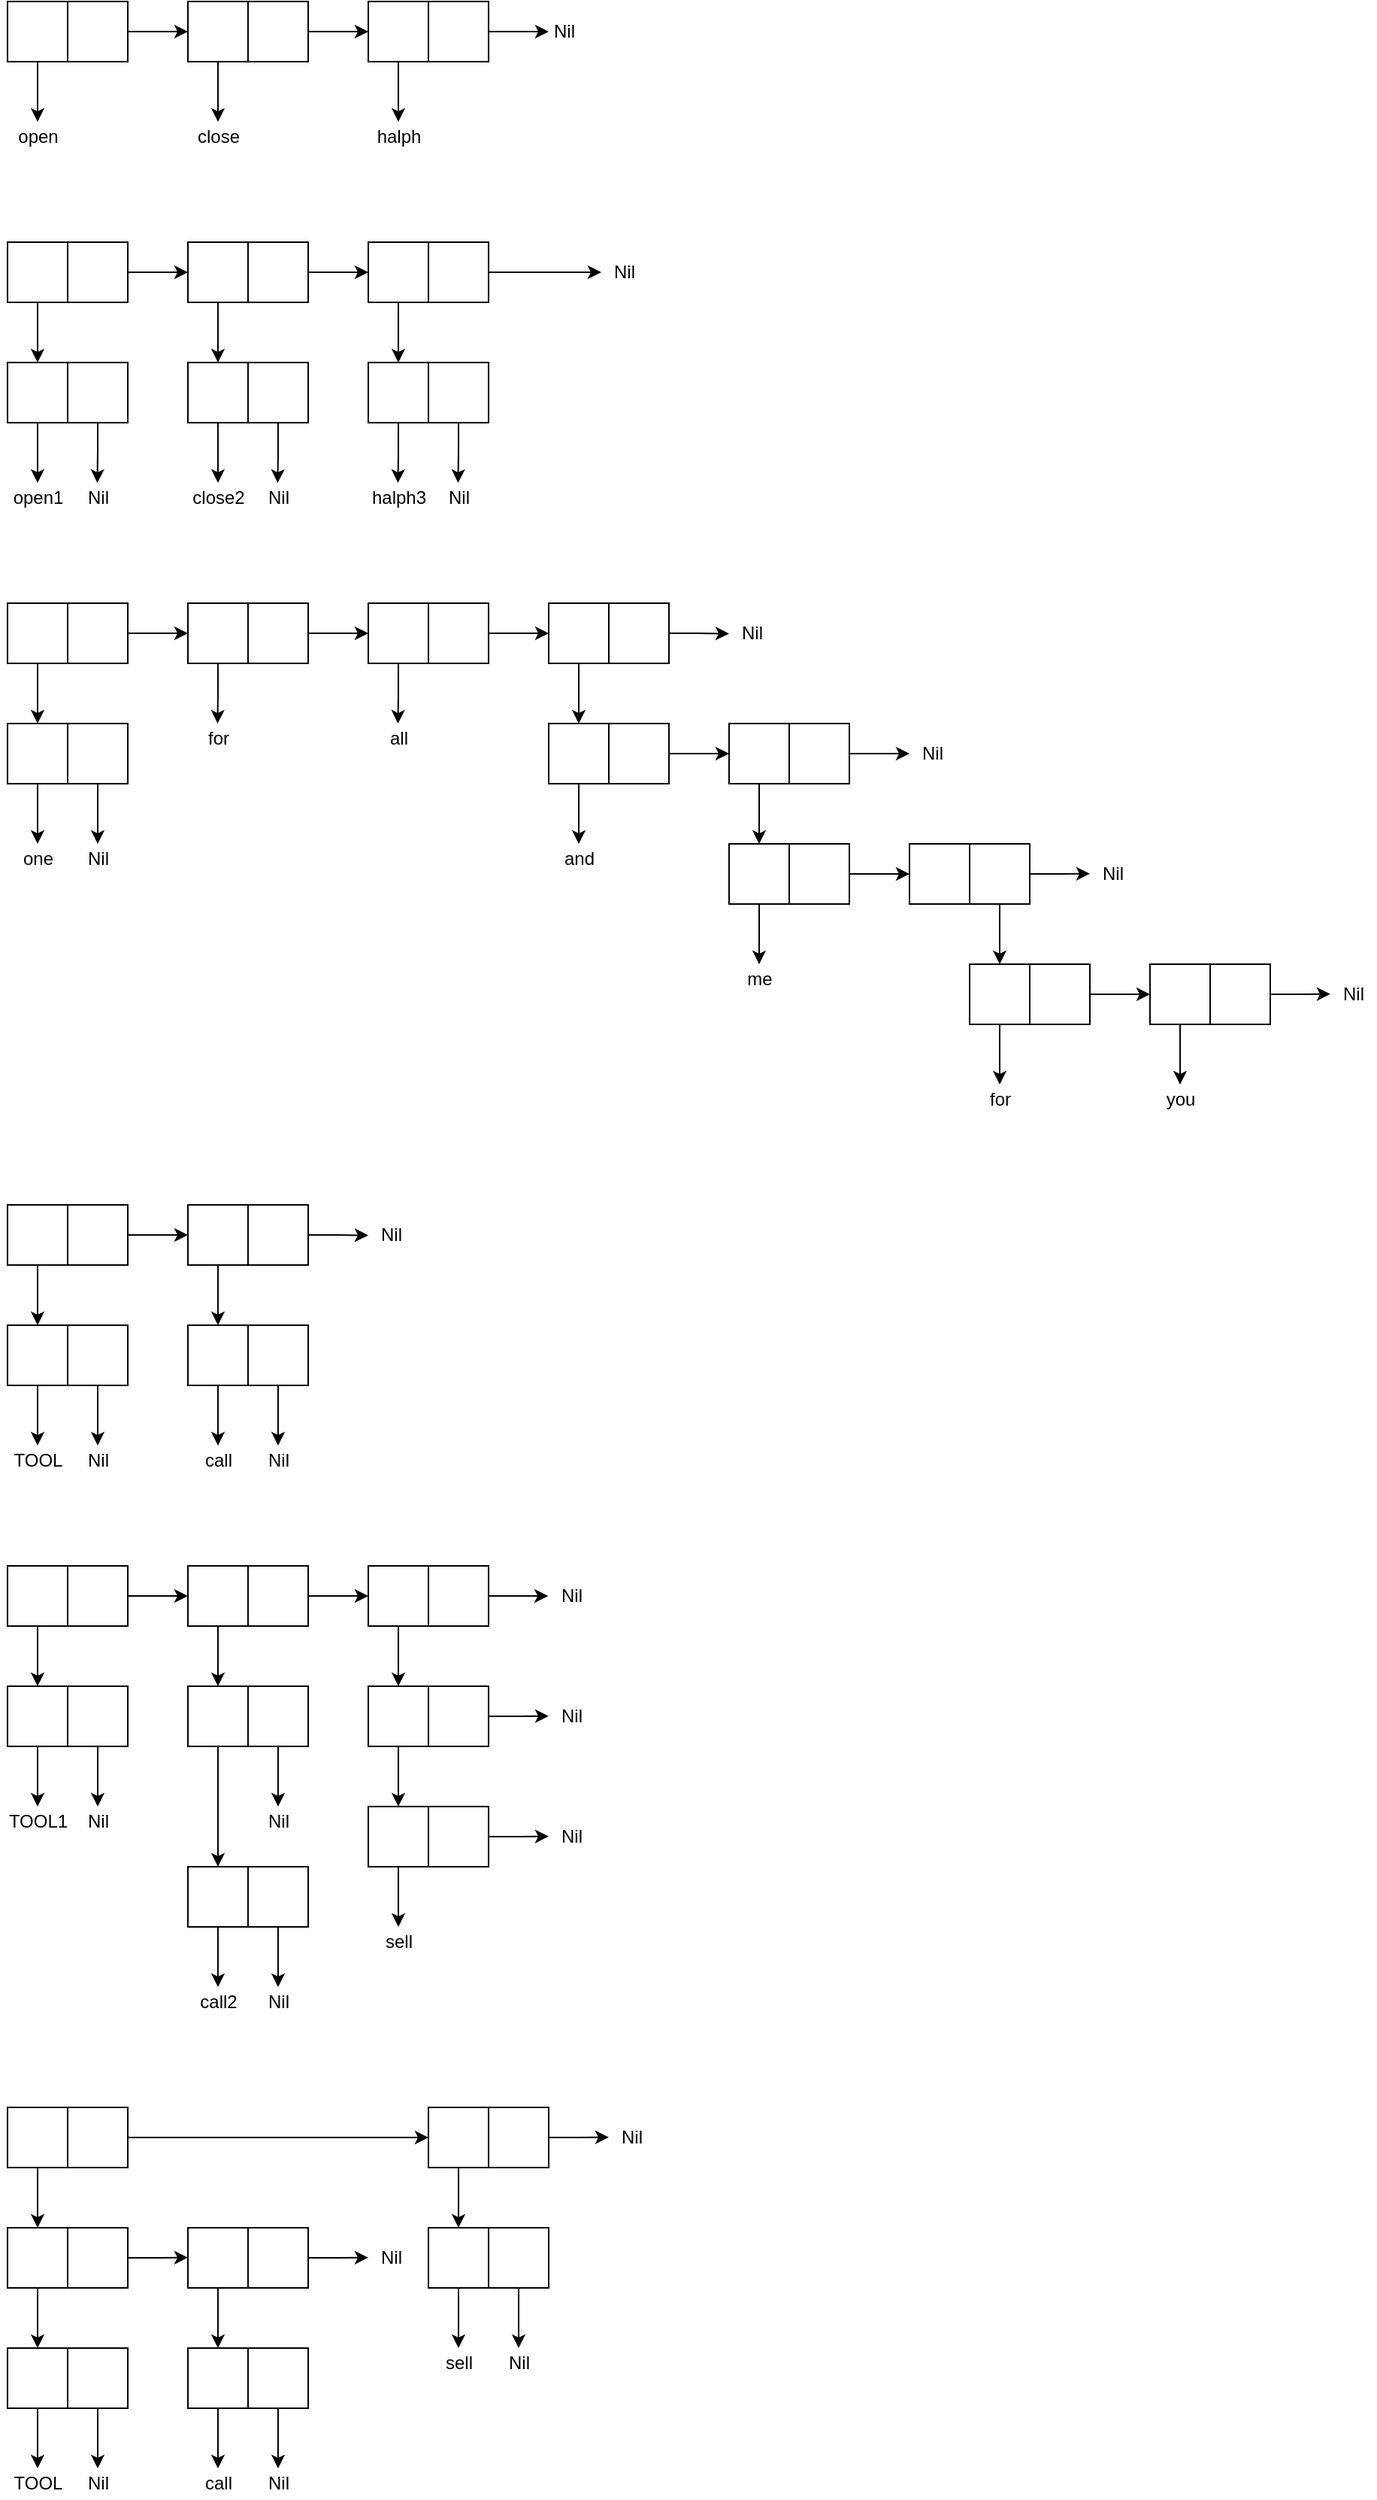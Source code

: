 <mxfile version="14.9.6" type="device"><diagram id="MH9CZeXTApH_FUSFecuZ" name="Страница 1"><mxGraphModel dx="1457" dy="1734" grid="1" gridSize="10" guides="1" tooltips="1" connect="1" arrows="1" fold="1" page="1" pageScale="1" pageWidth="2000" pageHeight="7500" math="0" shadow="0"><root><mxCell id="0"/><mxCell id="1" parent="0"/><mxCell id="GJF_A1mhYpFWQ8PeUydj-10" style="edgeStyle=orthogonalEdgeStyle;rounded=0;orthogonalLoop=1;jettySize=auto;html=1;exitX=0.5;exitY=1;exitDx=0;exitDy=0;" edge="1" parent="1" source="GJF_A1mhYpFWQ8PeUydj-1"><mxGeometry relative="1" as="geometry"><mxPoint x="60" y="120" as="targetPoint"/></mxGeometry></mxCell><mxCell id="GJF_A1mhYpFWQ8PeUydj-1" value="" style="rounded=0;whiteSpace=wrap;html=1;" vertex="1" parent="1"><mxGeometry x="40" y="40" width="40" height="40" as="geometry"/></mxCell><mxCell id="GJF_A1mhYpFWQ8PeUydj-7" style="edgeStyle=orthogonalEdgeStyle;rounded=0;orthogonalLoop=1;jettySize=auto;html=1;entryX=0;entryY=0.5;entryDx=0;entryDy=0;" edge="1" parent="1" source="GJF_A1mhYpFWQ8PeUydj-2" target="GJF_A1mhYpFWQ8PeUydj-3"><mxGeometry relative="1" as="geometry"/></mxCell><mxCell id="GJF_A1mhYpFWQ8PeUydj-2" value="" style="rounded=0;whiteSpace=wrap;html=1;" vertex="1" parent="1"><mxGeometry x="80" y="40" width="40" height="40" as="geometry"/></mxCell><mxCell id="GJF_A1mhYpFWQ8PeUydj-11" style="edgeStyle=orthogonalEdgeStyle;rounded=0;orthogonalLoop=1;jettySize=auto;html=1;exitX=0.5;exitY=1;exitDx=0;exitDy=0;" edge="1" parent="1" source="GJF_A1mhYpFWQ8PeUydj-3"><mxGeometry relative="1" as="geometry"><mxPoint x="180" y="120" as="targetPoint"/></mxGeometry></mxCell><mxCell id="GJF_A1mhYpFWQ8PeUydj-3" value="" style="rounded=0;whiteSpace=wrap;html=1;" vertex="1" parent="1"><mxGeometry x="160" y="40" width="40" height="40" as="geometry"/></mxCell><mxCell id="GJF_A1mhYpFWQ8PeUydj-8" style="edgeStyle=orthogonalEdgeStyle;rounded=0;orthogonalLoop=1;jettySize=auto;html=1;exitX=1;exitY=0.5;exitDx=0;exitDy=0;entryX=0;entryY=0.5;entryDx=0;entryDy=0;" edge="1" parent="1" source="GJF_A1mhYpFWQ8PeUydj-4" target="GJF_A1mhYpFWQ8PeUydj-5"><mxGeometry relative="1" as="geometry"/></mxCell><mxCell id="GJF_A1mhYpFWQ8PeUydj-4" value="" style="rounded=0;whiteSpace=wrap;html=1;" vertex="1" parent="1"><mxGeometry x="200" y="40" width="40" height="40" as="geometry"/></mxCell><mxCell id="GJF_A1mhYpFWQ8PeUydj-12" style="edgeStyle=orthogonalEdgeStyle;rounded=0;orthogonalLoop=1;jettySize=auto;html=1;exitX=0.5;exitY=1;exitDx=0;exitDy=0;" edge="1" parent="1" source="GJF_A1mhYpFWQ8PeUydj-5"><mxGeometry relative="1" as="geometry"><mxPoint x="300" y="120" as="targetPoint"/></mxGeometry></mxCell><mxCell id="GJF_A1mhYpFWQ8PeUydj-5" value="" style="rounded=0;whiteSpace=wrap;html=1;" vertex="1" parent="1"><mxGeometry x="280" y="40" width="40" height="40" as="geometry"/></mxCell><mxCell id="GJF_A1mhYpFWQ8PeUydj-9" style="edgeStyle=orthogonalEdgeStyle;rounded=0;orthogonalLoop=1;jettySize=auto;html=1;" edge="1" parent="1" source="GJF_A1mhYpFWQ8PeUydj-6"><mxGeometry relative="1" as="geometry"><mxPoint x="400" y="60" as="targetPoint"/></mxGeometry></mxCell><mxCell id="GJF_A1mhYpFWQ8PeUydj-6" value="" style="rounded=0;whiteSpace=wrap;html=1;" vertex="1" parent="1"><mxGeometry x="320" y="40" width="40" height="40" as="geometry"/></mxCell><mxCell id="GJF_A1mhYpFWQ8PeUydj-13" value="open" style="text;html=1;align=center;verticalAlign=middle;resizable=0;points=[];autosize=1;strokeColor=none;" vertex="1" parent="1"><mxGeometry x="40" y="120" width="40" height="20" as="geometry"/></mxCell><mxCell id="GJF_A1mhYpFWQ8PeUydj-14" value="close" style="text;html=1;align=center;verticalAlign=middle;resizable=0;points=[];autosize=1;strokeColor=none;" vertex="1" parent="1"><mxGeometry x="160" y="120" width="40" height="20" as="geometry"/></mxCell><mxCell id="GJF_A1mhYpFWQ8PeUydj-15" value="halph" style="text;html=1;align=center;verticalAlign=middle;resizable=0;points=[];autosize=1;strokeColor=none;" vertex="1" parent="1"><mxGeometry x="275" y="120" width="50" height="20" as="geometry"/></mxCell><mxCell id="GJF_A1mhYpFWQ8PeUydj-25" style="edgeStyle=orthogonalEdgeStyle;rounded=0;orthogonalLoop=1;jettySize=auto;html=1;entryX=0.5;entryY=0;entryDx=0;entryDy=0;" edge="1" parent="1" source="GJF_A1mhYpFWQ8PeUydj-16" target="GJF_A1mhYpFWQ8PeUydj-21"><mxGeometry relative="1" as="geometry"/></mxCell><mxCell id="GJF_A1mhYpFWQ8PeUydj-16" value="" style="rounded=0;whiteSpace=wrap;html=1;" vertex="1" parent="1"><mxGeometry x="40" y="200" width="40" height="40" as="geometry"/></mxCell><mxCell id="GJF_A1mhYpFWQ8PeUydj-18" style="edgeStyle=orthogonalEdgeStyle;rounded=0;orthogonalLoop=1;jettySize=auto;html=1;entryX=0;entryY=0.5;entryDx=0;entryDy=0;" edge="1" parent="1" source="GJF_A1mhYpFWQ8PeUydj-17" target="GJF_A1mhYpFWQ8PeUydj-29"><mxGeometry relative="1" as="geometry"><mxPoint x="160" y="220" as="targetPoint"/></mxGeometry></mxCell><mxCell id="GJF_A1mhYpFWQ8PeUydj-17" value="" style="rounded=0;whiteSpace=wrap;html=1;" vertex="1" parent="1"><mxGeometry x="80" y="200" width="40" height="40" as="geometry"/></mxCell><mxCell id="GJF_A1mhYpFWQ8PeUydj-19" value="Nil" style="text;html=1;align=center;verticalAlign=middle;resizable=0;points=[];autosize=1;strokeColor=none;" vertex="1" parent="1"><mxGeometry x="395" y="50" width="30" height="20" as="geometry"/></mxCell><mxCell id="GJF_A1mhYpFWQ8PeUydj-27" style="edgeStyle=orthogonalEdgeStyle;rounded=0;orthogonalLoop=1;jettySize=auto;html=1;exitX=0.5;exitY=1;exitDx=0;exitDy=0;" edge="1" parent="1" source="GJF_A1mhYpFWQ8PeUydj-21"><mxGeometry relative="1" as="geometry"><mxPoint x="60" y="360" as="targetPoint"/></mxGeometry></mxCell><mxCell id="GJF_A1mhYpFWQ8PeUydj-21" value="" style="rounded=0;whiteSpace=wrap;html=1;" vertex="1" parent="1"><mxGeometry x="40" y="280" width="40" height="40" as="geometry"/></mxCell><mxCell id="GJF_A1mhYpFWQ8PeUydj-75" style="edgeStyle=orthogonalEdgeStyle;rounded=0;orthogonalLoop=1;jettySize=auto;html=1;exitX=0.5;exitY=1;exitDx=0;exitDy=0;" edge="1" parent="1" source="GJF_A1mhYpFWQ8PeUydj-22"><mxGeometry relative="1" as="geometry"><mxPoint x="99.724" y="360" as="targetPoint"/></mxGeometry></mxCell><mxCell id="GJF_A1mhYpFWQ8PeUydj-22" value="" style="rounded=0;whiteSpace=wrap;html=1;" vertex="1" parent="1"><mxGeometry x="80" y="280" width="40" height="40" as="geometry"/></mxCell><mxCell id="GJF_A1mhYpFWQ8PeUydj-24" value="Nil" style="text;html=1;align=center;verticalAlign=middle;resizable=0;points=[];autosize=1;strokeColor=none;" vertex="1" parent="1"><mxGeometry x="85" y="360" width="30" height="20" as="geometry"/></mxCell><mxCell id="GJF_A1mhYpFWQ8PeUydj-26" value="open1" style="text;html=1;align=center;verticalAlign=middle;resizable=0;points=[];autosize=1;strokeColor=none;" vertex="1" parent="1"><mxGeometry x="35" y="360" width="50" height="20" as="geometry"/></mxCell><mxCell id="GJF_A1mhYpFWQ8PeUydj-28" style="edgeStyle=orthogonalEdgeStyle;rounded=0;orthogonalLoop=1;jettySize=auto;html=1;entryX=0.5;entryY=0;entryDx=0;entryDy=0;" edge="1" parent="1" source="GJF_A1mhYpFWQ8PeUydj-29" target="GJF_A1mhYpFWQ8PeUydj-33"><mxGeometry relative="1" as="geometry"/></mxCell><mxCell id="GJF_A1mhYpFWQ8PeUydj-29" value="" style="rounded=0;whiteSpace=wrap;html=1;" vertex="1" parent="1"><mxGeometry x="160" y="200" width="40" height="40" as="geometry"/></mxCell><mxCell id="GJF_A1mhYpFWQ8PeUydj-30" style="edgeStyle=orthogonalEdgeStyle;rounded=0;orthogonalLoop=1;jettySize=auto;html=1;entryX=0;entryY=0.5;entryDx=0;entryDy=0;" edge="1" parent="1" source="GJF_A1mhYpFWQ8PeUydj-31" target="GJF_A1mhYpFWQ8PeUydj-39"><mxGeometry relative="1" as="geometry"><mxPoint x="280" y="220" as="targetPoint"/></mxGeometry></mxCell><mxCell id="GJF_A1mhYpFWQ8PeUydj-31" value="" style="rounded=0;whiteSpace=wrap;html=1;" vertex="1" parent="1"><mxGeometry x="200" y="200" width="40" height="40" as="geometry"/></mxCell><mxCell id="GJF_A1mhYpFWQ8PeUydj-32" style="edgeStyle=orthogonalEdgeStyle;rounded=0;orthogonalLoop=1;jettySize=auto;html=1;exitX=0.5;exitY=1;exitDx=0;exitDy=0;" edge="1" parent="1" source="GJF_A1mhYpFWQ8PeUydj-33"><mxGeometry relative="1" as="geometry"><mxPoint x="180" y="360" as="targetPoint"/></mxGeometry></mxCell><mxCell id="GJF_A1mhYpFWQ8PeUydj-33" value="" style="rounded=0;whiteSpace=wrap;html=1;" vertex="1" parent="1"><mxGeometry x="160" y="280" width="40" height="40" as="geometry"/></mxCell><mxCell id="GJF_A1mhYpFWQ8PeUydj-79" style="edgeStyle=orthogonalEdgeStyle;rounded=0;orthogonalLoop=1;jettySize=auto;html=1;exitX=0.5;exitY=1;exitDx=0;exitDy=0;" edge="1" parent="1" source="GJF_A1mhYpFWQ8PeUydj-35"><mxGeometry relative="1" as="geometry"><mxPoint x="219.724" y="360" as="targetPoint"/></mxGeometry></mxCell><mxCell id="GJF_A1mhYpFWQ8PeUydj-35" value="" style="rounded=0;whiteSpace=wrap;html=1;" vertex="1" parent="1"><mxGeometry x="200" y="280" width="40" height="40" as="geometry"/></mxCell><mxCell id="GJF_A1mhYpFWQ8PeUydj-37" value="close2" style="text;html=1;align=center;verticalAlign=middle;resizable=0;points=[];autosize=1;strokeColor=none;" vertex="1" parent="1"><mxGeometry x="155" y="360" width="50" height="20" as="geometry"/></mxCell><mxCell id="GJF_A1mhYpFWQ8PeUydj-38" style="edgeStyle=orthogonalEdgeStyle;rounded=0;orthogonalLoop=1;jettySize=auto;html=1;entryX=0.5;entryY=0;entryDx=0;entryDy=0;" edge="1" source="GJF_A1mhYpFWQ8PeUydj-39" target="GJF_A1mhYpFWQ8PeUydj-43" parent="1"><mxGeometry relative="1" as="geometry"/></mxCell><mxCell id="GJF_A1mhYpFWQ8PeUydj-39" value="" style="rounded=0;whiteSpace=wrap;html=1;" vertex="1" parent="1"><mxGeometry x="280" y="200" width="40" height="40" as="geometry"/></mxCell><mxCell id="GJF_A1mhYpFWQ8PeUydj-40" style="edgeStyle=orthogonalEdgeStyle;rounded=0;orthogonalLoop=1;jettySize=auto;html=1;" edge="1" source="GJF_A1mhYpFWQ8PeUydj-41" parent="1"><mxGeometry relative="1" as="geometry"><mxPoint x="435" y="220" as="targetPoint"/></mxGeometry></mxCell><mxCell id="GJF_A1mhYpFWQ8PeUydj-41" value="" style="rounded=0;whiteSpace=wrap;html=1;" vertex="1" parent="1"><mxGeometry x="320" y="200" width="40" height="40" as="geometry"/></mxCell><mxCell id="GJF_A1mhYpFWQ8PeUydj-81" style="edgeStyle=orthogonalEdgeStyle;rounded=0;orthogonalLoop=1;jettySize=auto;html=1;exitX=0.5;exitY=1;exitDx=0;exitDy=0;" edge="1" parent="1" source="GJF_A1mhYpFWQ8PeUydj-43"><mxGeometry relative="1" as="geometry"><mxPoint x="299.724" y="360" as="targetPoint"/></mxGeometry></mxCell><mxCell id="GJF_A1mhYpFWQ8PeUydj-43" value="" style="rounded=0;whiteSpace=wrap;html=1;" vertex="1" parent="1"><mxGeometry x="280" y="280" width="40" height="40" as="geometry"/></mxCell><mxCell id="GJF_A1mhYpFWQ8PeUydj-80" style="edgeStyle=orthogonalEdgeStyle;rounded=0;orthogonalLoop=1;jettySize=auto;html=1;exitX=0.5;exitY=1;exitDx=0;exitDy=0;" edge="1" parent="1" source="GJF_A1mhYpFWQ8PeUydj-45"><mxGeometry relative="1" as="geometry"><mxPoint x="339.724" y="360" as="targetPoint"/></mxGeometry></mxCell><mxCell id="GJF_A1mhYpFWQ8PeUydj-45" value="" style="rounded=0;whiteSpace=wrap;html=1;" vertex="1" parent="1"><mxGeometry x="320" y="280" width="40" height="40" as="geometry"/></mxCell><mxCell id="GJF_A1mhYpFWQ8PeUydj-47" value="Nil" style="text;html=1;align=center;verticalAlign=middle;resizable=0;points=[];autosize=1;strokeColor=none;" vertex="1" parent="1"><mxGeometry x="435" y="210" width="30" height="20" as="geometry"/></mxCell><mxCell id="GJF_A1mhYpFWQ8PeUydj-48" value="halph3" style="text;html=1;align=center;verticalAlign=middle;resizable=0;points=[];autosize=1;strokeColor=none;" vertex="1" parent="1"><mxGeometry x="275" y="360" width="50" height="20" as="geometry"/></mxCell><mxCell id="GJF_A1mhYpFWQ8PeUydj-74" style="edgeStyle=orthogonalEdgeStyle;rounded=0;orthogonalLoop=1;jettySize=auto;html=1;exitX=0.5;exitY=1;exitDx=0;exitDy=0;entryX=0.5;entryY=0;entryDx=0;entryDy=0;" edge="1" parent="1" source="GJF_A1mhYpFWQ8PeUydj-49" target="GJF_A1mhYpFWQ8PeUydj-69"><mxGeometry relative="1" as="geometry"/></mxCell><mxCell id="GJF_A1mhYpFWQ8PeUydj-49" value="" style="rounded=0;whiteSpace=wrap;html=1;" vertex="1" parent="1"><mxGeometry x="40" y="440" width="40" height="40" as="geometry"/></mxCell><mxCell id="GJF_A1mhYpFWQ8PeUydj-57" style="edgeStyle=orthogonalEdgeStyle;rounded=0;orthogonalLoop=1;jettySize=auto;html=1;exitX=1;exitY=0.5;exitDx=0;exitDy=0;entryX=0;entryY=0.5;entryDx=0;entryDy=0;" edge="1" parent="1" source="GJF_A1mhYpFWQ8PeUydj-50" target="GJF_A1mhYpFWQ8PeUydj-51"><mxGeometry relative="1" as="geometry"/></mxCell><mxCell id="GJF_A1mhYpFWQ8PeUydj-50" value="" style="rounded=0;whiteSpace=wrap;html=1;" vertex="1" parent="1"><mxGeometry x="80" y="440" width="40" height="40" as="geometry"/></mxCell><mxCell id="GJF_A1mhYpFWQ8PeUydj-85" style="edgeStyle=orthogonalEdgeStyle;rounded=0;orthogonalLoop=1;jettySize=auto;html=1;exitX=0.5;exitY=1;exitDx=0;exitDy=0;" edge="1" parent="1" source="GJF_A1mhYpFWQ8PeUydj-51"><mxGeometry relative="1" as="geometry"><mxPoint x="179.724" y="520" as="targetPoint"/></mxGeometry></mxCell><mxCell id="GJF_A1mhYpFWQ8PeUydj-51" value="" style="rounded=0;whiteSpace=wrap;html=1;" vertex="1" parent="1"><mxGeometry x="160" y="440" width="40" height="40" as="geometry"/></mxCell><mxCell id="GJF_A1mhYpFWQ8PeUydj-58" style="edgeStyle=orthogonalEdgeStyle;rounded=0;orthogonalLoop=1;jettySize=auto;html=1;exitX=1;exitY=0.5;exitDx=0;exitDy=0;entryX=0;entryY=0.5;entryDx=0;entryDy=0;" edge="1" parent="1" source="GJF_A1mhYpFWQ8PeUydj-52" target="GJF_A1mhYpFWQ8PeUydj-53"><mxGeometry relative="1" as="geometry"/></mxCell><mxCell id="GJF_A1mhYpFWQ8PeUydj-52" value="" style="rounded=0;whiteSpace=wrap;html=1;" vertex="1" parent="1"><mxGeometry x="200" y="440" width="40" height="40" as="geometry"/></mxCell><mxCell id="GJF_A1mhYpFWQ8PeUydj-86" style="edgeStyle=orthogonalEdgeStyle;rounded=0;orthogonalLoop=1;jettySize=auto;html=1;exitX=0.5;exitY=1;exitDx=0;exitDy=0;" edge="1" parent="1" source="GJF_A1mhYpFWQ8PeUydj-53"><mxGeometry relative="1" as="geometry"><mxPoint x="299.724" y="520" as="targetPoint"/></mxGeometry></mxCell><mxCell id="GJF_A1mhYpFWQ8PeUydj-53" value="" style="rounded=0;whiteSpace=wrap;html=1;" vertex="1" parent="1"><mxGeometry x="280" y="440" width="40" height="40" as="geometry"/></mxCell><mxCell id="GJF_A1mhYpFWQ8PeUydj-60" style="edgeStyle=orthogonalEdgeStyle;rounded=0;orthogonalLoop=1;jettySize=auto;html=1;exitX=1;exitY=0.5;exitDx=0;exitDy=0;entryX=0;entryY=0.5;entryDx=0;entryDy=0;" edge="1" parent="1" source="GJF_A1mhYpFWQ8PeUydj-54" target="GJF_A1mhYpFWQ8PeUydj-55"><mxGeometry relative="1" as="geometry"/></mxCell><mxCell id="GJF_A1mhYpFWQ8PeUydj-54" value="" style="rounded=0;whiteSpace=wrap;html=1;" vertex="1" parent="1"><mxGeometry x="320" y="440" width="40" height="40" as="geometry"/></mxCell><mxCell id="GJF_A1mhYpFWQ8PeUydj-97" style="edgeStyle=orthogonalEdgeStyle;rounded=0;orthogonalLoop=1;jettySize=auto;html=1;exitX=0.5;exitY=1;exitDx=0;exitDy=0;entryX=0.5;entryY=0;entryDx=0;entryDy=0;" edge="1" parent="1" source="GJF_A1mhYpFWQ8PeUydj-55" target="GJF_A1mhYpFWQ8PeUydj-90"><mxGeometry relative="1" as="geometry"/></mxCell><mxCell id="GJF_A1mhYpFWQ8PeUydj-55" value="" style="rounded=0;whiteSpace=wrap;html=1;" vertex="1" parent="1"><mxGeometry x="400" y="440" width="40" height="40" as="geometry"/></mxCell><mxCell id="GJF_A1mhYpFWQ8PeUydj-61" style="edgeStyle=orthogonalEdgeStyle;rounded=0;orthogonalLoop=1;jettySize=auto;html=1;exitX=1;exitY=0.5;exitDx=0;exitDy=0;" edge="1" parent="1" source="GJF_A1mhYpFWQ8PeUydj-56"><mxGeometry relative="1" as="geometry"><mxPoint x="520.0" y="460.31" as="targetPoint"/></mxGeometry></mxCell><mxCell id="GJF_A1mhYpFWQ8PeUydj-56" value="" style="rounded=0;whiteSpace=wrap;html=1;" vertex="1" parent="1"><mxGeometry x="440" y="440" width="40" height="40" as="geometry"/></mxCell><mxCell id="GJF_A1mhYpFWQ8PeUydj-62" value="Nil" style="text;html=1;align=center;verticalAlign=middle;resizable=0;points=[];autosize=1;strokeColor=none;" vertex="1" parent="1"><mxGeometry x="520" y="450" width="30" height="20" as="geometry"/></mxCell><mxCell id="GJF_A1mhYpFWQ8PeUydj-68" style="edgeStyle=orthogonalEdgeStyle;rounded=0;orthogonalLoop=1;jettySize=auto;html=1;exitX=0.5;exitY=1;exitDx=0;exitDy=0;" edge="1" source="GJF_A1mhYpFWQ8PeUydj-69" parent="1"><mxGeometry relative="1" as="geometry"><mxPoint x="60" y="600" as="targetPoint"/></mxGeometry></mxCell><mxCell id="GJF_A1mhYpFWQ8PeUydj-69" value="" style="rounded=0;whiteSpace=wrap;html=1;" vertex="1" parent="1"><mxGeometry x="40" y="520" width="40" height="40" as="geometry"/></mxCell><mxCell id="GJF_A1mhYpFWQ8PeUydj-83" style="edgeStyle=orthogonalEdgeStyle;rounded=0;orthogonalLoop=1;jettySize=auto;html=1;exitX=0.5;exitY=1;exitDx=0;exitDy=0;" edge="1" parent="1" source="GJF_A1mhYpFWQ8PeUydj-71"><mxGeometry relative="1" as="geometry"><mxPoint x="100" y="600" as="targetPoint"/></mxGeometry></mxCell><mxCell id="GJF_A1mhYpFWQ8PeUydj-71" value="" style="rounded=0;whiteSpace=wrap;html=1;" vertex="1" parent="1"><mxGeometry x="80" y="520" width="40" height="40" as="geometry"/></mxCell><mxCell id="GJF_A1mhYpFWQ8PeUydj-73" value="one" style="text;html=1;align=center;verticalAlign=middle;resizable=0;points=[];autosize=1;strokeColor=none;" vertex="1" parent="1"><mxGeometry x="40" y="600" width="40" height="20" as="geometry"/></mxCell><mxCell id="GJF_A1mhYpFWQ8PeUydj-76" value="Nil" style="text;html=1;align=center;verticalAlign=middle;resizable=0;points=[];autosize=1;strokeColor=none;" vertex="1" parent="1"><mxGeometry x="325" y="360" width="30" height="20" as="geometry"/></mxCell><mxCell id="GJF_A1mhYpFWQ8PeUydj-77" value="Nil" style="text;html=1;align=center;verticalAlign=middle;resizable=0;points=[];autosize=1;strokeColor=none;" vertex="1" parent="1"><mxGeometry x="205" y="360" width="30" height="20" as="geometry"/></mxCell><mxCell id="GJF_A1mhYpFWQ8PeUydj-84" value="Nil" style="text;html=1;align=center;verticalAlign=middle;resizable=0;points=[];autosize=1;strokeColor=none;" vertex="1" parent="1"><mxGeometry x="85" y="600" width="30" height="20" as="geometry"/></mxCell><mxCell id="GJF_A1mhYpFWQ8PeUydj-87" value="for" style="text;html=1;align=center;verticalAlign=middle;resizable=0;points=[];autosize=1;strokeColor=none;" vertex="1" parent="1"><mxGeometry x="165" y="520" width="30" height="20" as="geometry"/></mxCell><mxCell id="GJF_A1mhYpFWQ8PeUydj-88" value="all" style="text;html=1;align=center;verticalAlign=middle;resizable=0;points=[];autosize=1;strokeColor=none;" vertex="1" parent="1"><mxGeometry x="285" y="520" width="30" height="20" as="geometry"/></mxCell><mxCell id="GJF_A1mhYpFWQ8PeUydj-98" style="edgeStyle=orthogonalEdgeStyle;rounded=0;orthogonalLoop=1;jettySize=auto;html=1;exitX=0.5;exitY=1;exitDx=0;exitDy=0;" edge="1" parent="1" source="GJF_A1mhYpFWQ8PeUydj-90"><mxGeometry relative="1" as="geometry"><mxPoint x="420" y="600" as="targetPoint"/></mxGeometry></mxCell><mxCell id="GJF_A1mhYpFWQ8PeUydj-90" value="" style="rounded=0;whiteSpace=wrap;html=1;" vertex="1" parent="1"><mxGeometry x="400" y="520" width="40" height="40" as="geometry"/></mxCell><mxCell id="GJF_A1mhYpFWQ8PeUydj-99" style="edgeStyle=orthogonalEdgeStyle;rounded=0;orthogonalLoop=1;jettySize=auto;html=1;exitX=1;exitY=0.5;exitDx=0;exitDy=0;entryX=0;entryY=0.5;entryDx=0;entryDy=0;" edge="1" parent="1" source="GJF_A1mhYpFWQ8PeUydj-92" target="GJF_A1mhYpFWQ8PeUydj-95"><mxGeometry relative="1" as="geometry"/></mxCell><mxCell id="GJF_A1mhYpFWQ8PeUydj-92" value="" style="rounded=0;whiteSpace=wrap;html=1;" vertex="1" parent="1"><mxGeometry x="440" y="520" width="40" height="40" as="geometry"/></mxCell><mxCell id="GJF_A1mhYpFWQ8PeUydj-113" style="edgeStyle=orthogonalEdgeStyle;rounded=0;orthogonalLoop=1;jettySize=auto;html=1;exitX=0.5;exitY=1;exitDx=0;exitDy=0;entryX=0.5;entryY=0;entryDx=0;entryDy=0;" edge="1" parent="1" source="GJF_A1mhYpFWQ8PeUydj-95" target="GJF_A1mhYpFWQ8PeUydj-103"><mxGeometry relative="1" as="geometry"/></mxCell><mxCell id="GJF_A1mhYpFWQ8PeUydj-95" value="" style="rounded=0;whiteSpace=wrap;html=1;" vertex="1" parent="1"><mxGeometry x="520" y="520" width="40" height="40" as="geometry"/></mxCell><mxCell id="GJF_A1mhYpFWQ8PeUydj-102" style="edgeStyle=orthogonalEdgeStyle;rounded=0;orthogonalLoop=1;jettySize=auto;html=1;" edge="1" parent="1" source="GJF_A1mhYpFWQ8PeUydj-96"><mxGeometry relative="1" as="geometry"><mxPoint x="640" y="540" as="targetPoint"/></mxGeometry></mxCell><mxCell id="GJF_A1mhYpFWQ8PeUydj-96" value="" style="rounded=0;whiteSpace=wrap;html=1;" vertex="1" parent="1"><mxGeometry x="560" y="520" width="40" height="40" as="geometry"/></mxCell><mxCell id="GJF_A1mhYpFWQ8PeUydj-100" value="and" style="text;html=1;align=center;verticalAlign=middle;resizable=0;points=[];autosize=1;strokeColor=none;" vertex="1" parent="1"><mxGeometry x="400" y="600" width="40" height="20" as="geometry"/></mxCell><mxCell id="GJF_A1mhYpFWQ8PeUydj-121" style="edgeStyle=orthogonalEdgeStyle;rounded=0;orthogonalLoop=1;jettySize=auto;html=1;exitX=0.5;exitY=1;exitDx=0;exitDy=0;" edge="1" parent="1" source="GJF_A1mhYpFWQ8PeUydj-103"><mxGeometry relative="1" as="geometry"><mxPoint x="540" y="680" as="targetPoint"/></mxGeometry></mxCell><mxCell id="GJF_A1mhYpFWQ8PeUydj-103" value="" style="rounded=0;whiteSpace=wrap;html=1;" vertex="1" parent="1"><mxGeometry x="520" y="600" width="40" height="40" as="geometry"/></mxCell><mxCell id="GJF_A1mhYpFWQ8PeUydj-114" style="edgeStyle=orthogonalEdgeStyle;rounded=0;orthogonalLoop=1;jettySize=auto;html=1;exitX=1;exitY=0.5;exitDx=0;exitDy=0;entryX=0;entryY=0.5;entryDx=0;entryDy=0;" edge="1" parent="1" source="GJF_A1mhYpFWQ8PeUydj-104" target="GJF_A1mhYpFWQ8PeUydj-105"><mxGeometry relative="1" as="geometry"/></mxCell><mxCell id="GJF_A1mhYpFWQ8PeUydj-104" value="" style="rounded=0;whiteSpace=wrap;html=1;" vertex="1" parent="1"><mxGeometry x="560" y="600" width="40" height="40" as="geometry"/></mxCell><mxCell id="GJF_A1mhYpFWQ8PeUydj-105" value="" style="rounded=0;whiteSpace=wrap;html=1;" vertex="1" parent="1"><mxGeometry x="640" y="600" width="40" height="40" as="geometry"/></mxCell><mxCell id="GJF_A1mhYpFWQ8PeUydj-115" style="edgeStyle=orthogonalEdgeStyle;rounded=0;orthogonalLoop=1;jettySize=auto;html=1;exitX=0.5;exitY=1;exitDx=0;exitDy=0;entryX=0.5;entryY=0;entryDx=0;entryDy=0;" edge="1" parent="1" source="GJF_A1mhYpFWQ8PeUydj-106" target="GJF_A1mhYpFWQ8PeUydj-107"><mxGeometry relative="1" as="geometry"/></mxCell><mxCell id="GJF_A1mhYpFWQ8PeUydj-117" style="edgeStyle=orthogonalEdgeStyle;rounded=0;orthogonalLoop=1;jettySize=auto;html=1;exitX=1;exitY=0.5;exitDx=0;exitDy=0;" edge="1" parent="1" source="GJF_A1mhYpFWQ8PeUydj-106"><mxGeometry relative="1" as="geometry"><mxPoint x="760" y="619.833" as="targetPoint"/></mxGeometry></mxCell><mxCell id="GJF_A1mhYpFWQ8PeUydj-106" value="" style="rounded=0;whiteSpace=wrap;html=1;" vertex="1" parent="1"><mxGeometry x="680" y="600" width="40" height="40" as="geometry"/></mxCell><mxCell id="GJF_A1mhYpFWQ8PeUydj-120" style="edgeStyle=orthogonalEdgeStyle;rounded=0;orthogonalLoop=1;jettySize=auto;html=1;exitX=0.5;exitY=1;exitDx=0;exitDy=0;" edge="1" parent="1" source="GJF_A1mhYpFWQ8PeUydj-107"><mxGeometry relative="1" as="geometry"><mxPoint x="700" y="760" as="targetPoint"/></mxGeometry></mxCell><mxCell id="GJF_A1mhYpFWQ8PeUydj-107" value="" style="rounded=0;whiteSpace=wrap;html=1;" vertex="1" parent="1"><mxGeometry x="680" y="680" width="40" height="40" as="geometry"/></mxCell><mxCell id="GJF_A1mhYpFWQ8PeUydj-116" style="edgeStyle=orthogonalEdgeStyle;rounded=0;orthogonalLoop=1;jettySize=auto;html=1;exitX=1;exitY=0.5;exitDx=0;exitDy=0;entryX=0;entryY=0.5;entryDx=0;entryDy=0;" edge="1" parent="1" source="GJF_A1mhYpFWQ8PeUydj-108" target="GJF_A1mhYpFWQ8PeUydj-109"><mxGeometry relative="1" as="geometry"/></mxCell><mxCell id="GJF_A1mhYpFWQ8PeUydj-108" value="" style="rounded=0;whiteSpace=wrap;html=1;" vertex="1" parent="1"><mxGeometry x="720" y="680" width="40" height="40" as="geometry"/></mxCell><mxCell id="GJF_A1mhYpFWQ8PeUydj-119" style="edgeStyle=orthogonalEdgeStyle;rounded=0;orthogonalLoop=1;jettySize=auto;html=1;exitX=0.5;exitY=1;exitDx=0;exitDy=0;" edge="1" parent="1" source="GJF_A1mhYpFWQ8PeUydj-109"><mxGeometry relative="1" as="geometry"><mxPoint x="820" y="760" as="targetPoint"/></mxGeometry></mxCell><mxCell id="GJF_A1mhYpFWQ8PeUydj-109" value="" style="rounded=0;whiteSpace=wrap;html=1;" vertex="1" parent="1"><mxGeometry x="800" y="680" width="40" height="40" as="geometry"/></mxCell><mxCell id="GJF_A1mhYpFWQ8PeUydj-118" style="edgeStyle=orthogonalEdgeStyle;rounded=0;orthogonalLoop=1;jettySize=auto;html=1;exitX=1;exitY=0.5;exitDx=0;exitDy=0;" edge="1" parent="1" source="GJF_A1mhYpFWQ8PeUydj-110"><mxGeometry relative="1" as="geometry"><mxPoint x="920" y="699.833" as="targetPoint"/></mxGeometry></mxCell><mxCell id="GJF_A1mhYpFWQ8PeUydj-110" value="" style="rounded=0;whiteSpace=wrap;html=1;" vertex="1" parent="1"><mxGeometry x="840" y="680" width="40" height="40" as="geometry"/></mxCell><mxCell id="GJF_A1mhYpFWQ8PeUydj-122" value="me" style="text;html=1;align=center;verticalAlign=middle;resizable=0;points=[];autosize=1;strokeColor=none;" vertex="1" parent="1"><mxGeometry x="525" y="680" width="30" height="20" as="geometry"/></mxCell><mxCell id="GJF_A1mhYpFWQ8PeUydj-123" value="for" style="text;html=1;align=center;verticalAlign=middle;resizable=0;points=[];autosize=1;strokeColor=none;" vertex="1" parent="1"><mxGeometry x="685" y="760" width="30" height="20" as="geometry"/></mxCell><mxCell id="GJF_A1mhYpFWQ8PeUydj-124" value="you" style="text;html=1;align=center;verticalAlign=middle;resizable=0;points=[];autosize=1;strokeColor=none;" vertex="1" parent="1"><mxGeometry x="805" y="760" width="30" height="20" as="geometry"/></mxCell><mxCell id="GJF_A1mhYpFWQ8PeUydj-125" value="Nil" style="text;html=1;align=center;verticalAlign=middle;resizable=0;points=[];autosize=1;strokeColor=none;" vertex="1" parent="1"><mxGeometry x="640" y="530" width="30" height="20" as="geometry"/></mxCell><mxCell id="GJF_A1mhYpFWQ8PeUydj-126" value="Nil" style="text;html=1;align=center;verticalAlign=middle;resizable=0;points=[];autosize=1;strokeColor=none;" vertex="1" parent="1"><mxGeometry x="760" y="610" width="30" height="20" as="geometry"/></mxCell><mxCell id="GJF_A1mhYpFWQ8PeUydj-127" value="Nil" style="text;html=1;align=center;verticalAlign=middle;resizable=0;points=[];autosize=1;strokeColor=none;" vertex="1" parent="1"><mxGeometry x="920" y="690" width="30" height="20" as="geometry"/></mxCell><mxCell id="GJF_A1mhYpFWQ8PeUydj-141" style="edgeStyle=orthogonalEdgeStyle;rounded=0;orthogonalLoop=1;jettySize=auto;html=1;entryX=0.5;entryY=0;entryDx=0;entryDy=0;" edge="1" parent="1" source="GJF_A1mhYpFWQ8PeUydj-130" target="GJF_A1mhYpFWQ8PeUydj-137"><mxGeometry relative="1" as="geometry"/></mxCell><mxCell id="GJF_A1mhYpFWQ8PeUydj-130" value="" style="rounded=0;whiteSpace=wrap;html=1;" vertex="1" parent="1"><mxGeometry x="40" y="840" width="40" height="40" as="geometry"/></mxCell><mxCell id="GJF_A1mhYpFWQ8PeUydj-134" style="edgeStyle=orthogonalEdgeStyle;rounded=0;orthogonalLoop=1;jettySize=auto;html=1;exitX=1;exitY=0.5;exitDx=0;exitDy=0;entryX=0;entryY=0.5;entryDx=0;entryDy=0;" edge="1" parent="1" source="GJF_A1mhYpFWQ8PeUydj-131" target="GJF_A1mhYpFWQ8PeUydj-132"><mxGeometry relative="1" as="geometry"/></mxCell><mxCell id="GJF_A1mhYpFWQ8PeUydj-131" value="" style="rounded=0;whiteSpace=wrap;html=1;" vertex="1" parent="1"><mxGeometry x="80" y="840" width="40" height="40" as="geometry"/></mxCell><mxCell id="GJF_A1mhYpFWQ8PeUydj-142" style="edgeStyle=orthogonalEdgeStyle;rounded=0;orthogonalLoop=1;jettySize=auto;html=1;exitX=0.5;exitY=1;exitDx=0;exitDy=0;entryX=0.5;entryY=0;entryDx=0;entryDy=0;" edge="1" parent="1" source="GJF_A1mhYpFWQ8PeUydj-132" target="GJF_A1mhYpFWQ8PeUydj-139"><mxGeometry relative="1" as="geometry"/></mxCell><mxCell id="GJF_A1mhYpFWQ8PeUydj-132" value="" style="rounded=0;whiteSpace=wrap;html=1;" vertex="1" parent="1"><mxGeometry x="160" y="840" width="40" height="40" as="geometry"/></mxCell><mxCell id="GJF_A1mhYpFWQ8PeUydj-135" style="edgeStyle=orthogonalEdgeStyle;rounded=0;orthogonalLoop=1;jettySize=auto;html=1;exitX=1;exitY=0.5;exitDx=0;exitDy=0;" edge="1" parent="1" source="GJF_A1mhYpFWQ8PeUydj-133"><mxGeometry relative="1" as="geometry"><mxPoint x="280" y="860.31" as="targetPoint"/></mxGeometry></mxCell><mxCell id="GJF_A1mhYpFWQ8PeUydj-133" value="" style="rounded=0;whiteSpace=wrap;html=1;" vertex="1" parent="1"><mxGeometry x="200" y="840" width="40" height="40" as="geometry"/></mxCell><mxCell id="GJF_A1mhYpFWQ8PeUydj-144" style="edgeStyle=orthogonalEdgeStyle;rounded=0;orthogonalLoop=1;jettySize=auto;html=1;exitX=0.5;exitY=1;exitDx=0;exitDy=0;" edge="1" parent="1" source="GJF_A1mhYpFWQ8PeUydj-137"><mxGeometry relative="1" as="geometry"><mxPoint x="60" y="1000" as="targetPoint"/></mxGeometry></mxCell><mxCell id="GJF_A1mhYpFWQ8PeUydj-137" value="" style="rounded=0;whiteSpace=wrap;html=1;" vertex="1" parent="1"><mxGeometry x="40" y="920" width="40" height="40" as="geometry"/></mxCell><mxCell id="GJF_A1mhYpFWQ8PeUydj-145" style="edgeStyle=orthogonalEdgeStyle;rounded=0;orthogonalLoop=1;jettySize=auto;html=1;exitX=0.5;exitY=1;exitDx=0;exitDy=0;" edge="1" parent="1" source="GJF_A1mhYpFWQ8PeUydj-138"><mxGeometry relative="1" as="geometry"><mxPoint x="100" y="1000" as="targetPoint"/></mxGeometry></mxCell><mxCell id="GJF_A1mhYpFWQ8PeUydj-138" value="" style="rounded=0;whiteSpace=wrap;html=1;" vertex="1" parent="1"><mxGeometry x="80" y="920" width="40" height="40" as="geometry"/></mxCell><mxCell id="GJF_A1mhYpFWQ8PeUydj-146" style="edgeStyle=orthogonalEdgeStyle;rounded=0;orthogonalLoop=1;jettySize=auto;html=1;exitX=0.5;exitY=1;exitDx=0;exitDy=0;" edge="1" parent="1" source="GJF_A1mhYpFWQ8PeUydj-139"><mxGeometry relative="1" as="geometry"><mxPoint x="180" y="1000" as="targetPoint"/></mxGeometry></mxCell><mxCell id="GJF_A1mhYpFWQ8PeUydj-139" value="" style="rounded=0;whiteSpace=wrap;html=1;" vertex="1" parent="1"><mxGeometry x="160" y="920" width="40" height="40" as="geometry"/></mxCell><mxCell id="GJF_A1mhYpFWQ8PeUydj-147" style="edgeStyle=orthogonalEdgeStyle;rounded=0;orthogonalLoop=1;jettySize=auto;html=1;exitX=0.5;exitY=1;exitDx=0;exitDy=0;" edge="1" parent="1" source="GJF_A1mhYpFWQ8PeUydj-140"><mxGeometry relative="1" as="geometry"><mxPoint x="220" y="1000" as="targetPoint"/></mxGeometry></mxCell><mxCell id="GJF_A1mhYpFWQ8PeUydj-140" value="" style="rounded=0;whiteSpace=wrap;html=1;" vertex="1" parent="1"><mxGeometry x="200" y="920" width="40" height="40" as="geometry"/></mxCell><mxCell id="GJF_A1mhYpFWQ8PeUydj-143" value="Nil" style="text;html=1;align=center;verticalAlign=middle;resizable=0;points=[];autosize=1;strokeColor=none;" vertex="1" parent="1"><mxGeometry x="280" y="850" width="30" height="20" as="geometry"/></mxCell><mxCell id="GJF_A1mhYpFWQ8PeUydj-148" value="Nil" style="text;html=1;align=center;verticalAlign=middle;resizable=0;points=[];autosize=1;strokeColor=none;" vertex="1" parent="1"><mxGeometry x="205" y="1000" width="30" height="20" as="geometry"/></mxCell><mxCell id="GJF_A1mhYpFWQ8PeUydj-149" value="Nil" style="text;html=1;align=center;verticalAlign=middle;resizable=0;points=[];autosize=1;strokeColor=none;" vertex="1" parent="1"><mxGeometry x="85" y="1000" width="30" height="20" as="geometry"/></mxCell><mxCell id="GJF_A1mhYpFWQ8PeUydj-150" value="TOOL" style="text;html=1;align=center;verticalAlign=middle;resizable=0;points=[];autosize=1;strokeColor=none;" vertex="1" parent="1"><mxGeometry x="35" y="1000" width="50" height="20" as="geometry"/></mxCell><mxCell id="GJF_A1mhYpFWQ8PeUydj-151" value="call" style="text;html=1;align=center;verticalAlign=middle;resizable=0;points=[];autosize=1;strokeColor=none;" vertex="1" parent="1"><mxGeometry x="165" y="1000" width="30" height="20" as="geometry"/></mxCell><mxCell id="GJF_A1mhYpFWQ8PeUydj-152" style="edgeStyle=orthogonalEdgeStyle;rounded=0;orthogonalLoop=1;jettySize=auto;html=1;entryX=0.5;entryY=0;entryDx=0;entryDy=0;" edge="1" source="GJF_A1mhYpFWQ8PeUydj-153" target="GJF_A1mhYpFWQ8PeUydj-161" parent="1"><mxGeometry relative="1" as="geometry"/></mxCell><mxCell id="GJF_A1mhYpFWQ8PeUydj-153" value="" style="rounded=0;whiteSpace=wrap;html=1;" vertex="1" parent="1"><mxGeometry x="40" y="1080" width="40" height="40" as="geometry"/></mxCell><mxCell id="GJF_A1mhYpFWQ8PeUydj-154" style="edgeStyle=orthogonalEdgeStyle;rounded=0;orthogonalLoop=1;jettySize=auto;html=1;exitX=1;exitY=0.5;exitDx=0;exitDy=0;entryX=0;entryY=0.5;entryDx=0;entryDy=0;" edge="1" source="GJF_A1mhYpFWQ8PeUydj-155" target="GJF_A1mhYpFWQ8PeUydj-174" parent="1"><mxGeometry relative="1" as="geometry"><mxPoint x="160" y="1100" as="targetPoint"/></mxGeometry></mxCell><mxCell id="GJF_A1mhYpFWQ8PeUydj-155" value="" style="rounded=0;whiteSpace=wrap;html=1;" vertex="1" parent="1"><mxGeometry x="80" y="1080" width="40" height="40" as="geometry"/></mxCell><mxCell id="GJF_A1mhYpFWQ8PeUydj-160" style="edgeStyle=orthogonalEdgeStyle;rounded=0;orthogonalLoop=1;jettySize=auto;html=1;exitX=0.5;exitY=1;exitDx=0;exitDy=0;" edge="1" source="GJF_A1mhYpFWQ8PeUydj-161" parent="1"><mxGeometry relative="1" as="geometry"><mxPoint x="60" y="1240.0" as="targetPoint"/></mxGeometry></mxCell><mxCell id="GJF_A1mhYpFWQ8PeUydj-161" value="" style="rounded=0;whiteSpace=wrap;html=1;" vertex="1" parent="1"><mxGeometry x="40" y="1160" width="40" height="40" as="geometry"/></mxCell><mxCell id="GJF_A1mhYpFWQ8PeUydj-188" style="edgeStyle=orthogonalEdgeStyle;rounded=0;orthogonalLoop=1;jettySize=auto;html=1;exitX=0.5;exitY=1;exitDx=0;exitDy=0;" edge="1" parent="1" source="GJF_A1mhYpFWQ8PeUydj-163"><mxGeometry relative="1" as="geometry"><mxPoint x="100" y="1240" as="targetPoint"/></mxGeometry></mxCell><mxCell id="GJF_A1mhYpFWQ8PeUydj-163" value="" style="rounded=0;whiteSpace=wrap;html=1;" vertex="1" parent="1"><mxGeometry x="80" y="1160" width="40" height="40" as="geometry"/></mxCell><mxCell id="GJF_A1mhYpFWQ8PeUydj-171" value="TOOL1" style="text;html=1;align=center;verticalAlign=middle;resizable=0;points=[];autosize=1;strokeColor=none;" vertex="1" parent="1"><mxGeometry x="35" y="1240" width="50" height="20" as="geometry"/></mxCell><mxCell id="GJF_A1mhYpFWQ8PeUydj-180" style="edgeStyle=orthogonalEdgeStyle;rounded=0;orthogonalLoop=1;jettySize=auto;html=1;exitX=1;exitY=0.5;exitDx=0;exitDy=0;entryX=0;entryY=0.5;entryDx=0;entryDy=0;" edge="1" parent="1" source="GJF_A1mhYpFWQ8PeUydj-173" target="GJF_A1mhYpFWQ8PeUydj-199"><mxGeometry relative="1" as="geometry"><mxPoint x="279.61" y="1099.6" as="targetPoint"/></mxGeometry></mxCell><mxCell id="GJF_A1mhYpFWQ8PeUydj-173" value="" style="rounded=0;whiteSpace=wrap;html=1;" vertex="1" parent="1"><mxGeometry x="200" y="1080" width="40" height="40" as="geometry"/></mxCell><mxCell id="GJF_A1mhYpFWQ8PeUydj-178" style="edgeStyle=orthogonalEdgeStyle;rounded=0;orthogonalLoop=1;jettySize=auto;html=1;exitX=0.5;exitY=1;exitDx=0;exitDy=0;entryX=0.5;entryY=0;entryDx=0;entryDy=0;" edge="1" parent="1" source="GJF_A1mhYpFWQ8PeUydj-174" target="GJF_A1mhYpFWQ8PeUydj-177"><mxGeometry relative="1" as="geometry"/></mxCell><mxCell id="GJF_A1mhYpFWQ8PeUydj-174" value="" style="rounded=0;whiteSpace=wrap;html=1;" vertex="1" parent="1"><mxGeometry x="160" y="1080" width="40" height="40" as="geometry"/></mxCell><mxCell id="GJF_A1mhYpFWQ8PeUydj-212" style="edgeStyle=orthogonalEdgeStyle;rounded=0;orthogonalLoop=1;jettySize=auto;html=1;exitX=0.5;exitY=1;exitDx=0;exitDy=0;" edge="1" parent="1" source="GJF_A1mhYpFWQ8PeUydj-176"><mxGeometry relative="1" as="geometry"><mxPoint x="220" y="1240" as="targetPoint"/></mxGeometry></mxCell><mxCell id="GJF_A1mhYpFWQ8PeUydj-176" value="" style="rounded=0;whiteSpace=wrap;html=1;" vertex="1" parent="1"><mxGeometry x="200" y="1160" width="40" height="40" as="geometry"/></mxCell><mxCell id="GJF_A1mhYpFWQ8PeUydj-181" style="edgeStyle=orthogonalEdgeStyle;rounded=0;orthogonalLoop=1;jettySize=auto;html=1;exitX=0.5;exitY=1;exitDx=0;exitDy=0;entryX=0.5;entryY=0;entryDx=0;entryDy=0;" edge="1" parent="1" source="GJF_A1mhYpFWQ8PeUydj-177" target="GJF_A1mhYpFWQ8PeUydj-193"><mxGeometry relative="1" as="geometry"><mxPoint x="180" y="1240" as="targetPoint"/></mxGeometry></mxCell><mxCell id="GJF_A1mhYpFWQ8PeUydj-177" value="" style="rounded=0;whiteSpace=wrap;html=1;" vertex="1" parent="1"><mxGeometry x="160" y="1160" width="40" height="40" as="geometry"/></mxCell><mxCell id="GJF_A1mhYpFWQ8PeUydj-183" value="Nil" style="text;html=1;align=center;verticalAlign=middle;resizable=0;points=[];autosize=1;strokeColor=none;" vertex="1" parent="1"><mxGeometry x="205" y="1240" width="30" height="20" as="geometry"/></mxCell><mxCell id="GJF_A1mhYpFWQ8PeUydj-189" value="Nil" style="text;html=1;align=center;verticalAlign=middle;resizable=0;points=[];autosize=1;strokeColor=none;" vertex="1" parent="1"><mxGeometry x="85" y="1240" width="30" height="20" as="geometry"/></mxCell><mxCell id="GJF_A1mhYpFWQ8PeUydj-214" style="edgeStyle=orthogonalEdgeStyle;rounded=0;orthogonalLoop=1;jettySize=auto;html=1;exitX=0.5;exitY=1;exitDx=0;exitDy=0;" edge="1" parent="1" source="GJF_A1mhYpFWQ8PeUydj-191"><mxGeometry relative="1" as="geometry"><mxPoint x="220" y="1360" as="targetPoint"/></mxGeometry></mxCell><mxCell id="GJF_A1mhYpFWQ8PeUydj-191" value="" style="rounded=0;whiteSpace=wrap;html=1;" vertex="1" parent="1"><mxGeometry x="200" y="1280" width="40" height="40" as="geometry"/></mxCell><mxCell id="GJF_A1mhYpFWQ8PeUydj-192" style="edgeStyle=orthogonalEdgeStyle;rounded=0;orthogonalLoop=1;jettySize=auto;html=1;exitX=0.5;exitY=1;exitDx=0;exitDy=0;" edge="1" parent="1" source="GJF_A1mhYpFWQ8PeUydj-193"><mxGeometry relative="1" as="geometry"><mxPoint x="180" y="1360" as="targetPoint"/></mxGeometry></mxCell><mxCell id="GJF_A1mhYpFWQ8PeUydj-193" value="" style="rounded=0;whiteSpace=wrap;html=1;" vertex="1" parent="1"><mxGeometry x="160" y="1280" width="40" height="40" as="geometry"/></mxCell><mxCell id="GJF_A1mhYpFWQ8PeUydj-194" value="Nil" style="text;html=1;align=center;verticalAlign=middle;resizable=0;points=[];autosize=1;strokeColor=none;" vertex="1" parent="1"><mxGeometry x="205" y="1360" width="30" height="20" as="geometry"/></mxCell><mxCell id="GJF_A1mhYpFWQ8PeUydj-195" value="call2" style="text;html=1;align=center;verticalAlign=middle;resizable=0;points=[];autosize=1;strokeColor=none;" vertex="1" parent="1"><mxGeometry x="160" y="1360" width="40" height="20" as="geometry"/></mxCell><mxCell id="GJF_A1mhYpFWQ8PeUydj-196" style="edgeStyle=orthogonalEdgeStyle;rounded=0;orthogonalLoop=1;jettySize=auto;html=1;exitX=1;exitY=0.5;exitDx=0;exitDy=0;entryX=-0.013;entryY=0.48;entryDx=0;entryDy=0;entryPerimeter=0;" edge="1" parent="1" source="GJF_A1mhYpFWQ8PeUydj-197" target="GJF_A1mhYpFWQ8PeUydj-204"><mxGeometry relative="1" as="geometry"/></mxCell><mxCell id="GJF_A1mhYpFWQ8PeUydj-197" value="" style="rounded=0;whiteSpace=wrap;html=1;" vertex="1" parent="1"><mxGeometry x="320" y="1080" width="40" height="40" as="geometry"/></mxCell><mxCell id="GJF_A1mhYpFWQ8PeUydj-198" style="edgeStyle=orthogonalEdgeStyle;rounded=0;orthogonalLoop=1;jettySize=auto;html=1;exitX=0.5;exitY=1;exitDx=0;exitDy=0;entryX=0.5;entryY=0;entryDx=0;entryDy=0;" edge="1" parent="1" source="GJF_A1mhYpFWQ8PeUydj-199" target="GJF_A1mhYpFWQ8PeUydj-203"><mxGeometry relative="1" as="geometry"/></mxCell><mxCell id="GJF_A1mhYpFWQ8PeUydj-199" value="" style="rounded=0;whiteSpace=wrap;html=1;" vertex="1" parent="1"><mxGeometry x="280" y="1080" width="40" height="40" as="geometry"/></mxCell><mxCell id="GJF_A1mhYpFWQ8PeUydj-200" style="edgeStyle=orthogonalEdgeStyle;rounded=0;orthogonalLoop=1;jettySize=auto;html=1;exitX=1;exitY=0.5;exitDx=0;exitDy=0;" edge="1" parent="1" source="GJF_A1mhYpFWQ8PeUydj-201"><mxGeometry relative="1" as="geometry"><mxPoint x="400" y="1179.833" as="targetPoint"/></mxGeometry></mxCell><mxCell id="GJF_A1mhYpFWQ8PeUydj-201" value="" style="rounded=0;whiteSpace=wrap;html=1;" vertex="1" parent="1"><mxGeometry x="320" y="1160" width="40" height="40" as="geometry"/></mxCell><mxCell id="GJF_A1mhYpFWQ8PeUydj-202" style="edgeStyle=orthogonalEdgeStyle;rounded=0;orthogonalLoop=1;jettySize=auto;html=1;exitX=0.5;exitY=1;exitDx=0;exitDy=0;entryX=0.5;entryY=0;entryDx=0;entryDy=0;" edge="1" parent="1" source="GJF_A1mhYpFWQ8PeUydj-203" target="GJF_A1mhYpFWQ8PeUydj-209"><mxGeometry relative="1" as="geometry"><mxPoint x="300" y="1240" as="targetPoint"/></mxGeometry></mxCell><mxCell id="GJF_A1mhYpFWQ8PeUydj-203" value="" style="rounded=0;whiteSpace=wrap;html=1;" vertex="1" parent="1"><mxGeometry x="280" y="1160" width="40" height="40" as="geometry"/></mxCell><mxCell id="GJF_A1mhYpFWQ8PeUydj-204" value="Nil" style="text;html=1;align=center;verticalAlign=middle;resizable=0;points=[];autosize=1;strokeColor=none;" vertex="1" parent="1"><mxGeometry x="400" y="1090" width="30" height="20" as="geometry"/></mxCell><mxCell id="GJF_A1mhYpFWQ8PeUydj-205" value="Nil" style="text;html=1;align=center;verticalAlign=middle;resizable=0;points=[];autosize=1;strokeColor=none;" vertex="1" parent="1"><mxGeometry x="400" y="1170" width="30" height="20" as="geometry"/></mxCell><mxCell id="GJF_A1mhYpFWQ8PeUydj-206" style="edgeStyle=orthogonalEdgeStyle;rounded=0;orthogonalLoop=1;jettySize=auto;html=1;exitX=1;exitY=0.5;exitDx=0;exitDy=0;" edge="1" parent="1" source="GJF_A1mhYpFWQ8PeUydj-207"><mxGeometry relative="1" as="geometry"><mxPoint x="400" y="1259.833" as="targetPoint"/></mxGeometry></mxCell><mxCell id="GJF_A1mhYpFWQ8PeUydj-207" value="" style="rounded=0;whiteSpace=wrap;html=1;" vertex="1" parent="1"><mxGeometry x="320" y="1240" width="40" height="40" as="geometry"/></mxCell><mxCell id="GJF_A1mhYpFWQ8PeUydj-208" style="edgeStyle=orthogonalEdgeStyle;rounded=0;orthogonalLoop=1;jettySize=auto;html=1;exitX=0.5;exitY=1;exitDx=0;exitDy=0;" edge="1" parent="1" source="GJF_A1mhYpFWQ8PeUydj-209"><mxGeometry relative="1" as="geometry"><mxPoint x="300" y="1320" as="targetPoint"/></mxGeometry></mxCell><mxCell id="GJF_A1mhYpFWQ8PeUydj-209" value="" style="rounded=0;whiteSpace=wrap;html=1;" vertex="1" parent="1"><mxGeometry x="280" y="1240" width="40" height="40" as="geometry"/></mxCell><mxCell id="GJF_A1mhYpFWQ8PeUydj-210" value="Nil" style="text;html=1;align=center;verticalAlign=middle;resizable=0;points=[];autosize=1;strokeColor=none;" vertex="1" parent="1"><mxGeometry x="400" y="1250" width="30" height="20" as="geometry"/></mxCell><mxCell id="GJF_A1mhYpFWQ8PeUydj-211" value="sell" style="text;html=1;align=center;verticalAlign=middle;resizable=0;points=[];autosize=1;strokeColor=none;" vertex="1" parent="1"><mxGeometry x="285" y="1320" width="30" height="20" as="geometry"/></mxCell><mxCell id="GJF_A1mhYpFWQ8PeUydj-223" style="edgeStyle=orthogonalEdgeStyle;rounded=0;orthogonalLoop=1;jettySize=auto;html=1;exitX=0.5;exitY=1;exitDx=0;exitDy=0;entryX=0.5;entryY=0;entryDx=0;entryDy=0;" edge="1" parent="1" source="GJF_A1mhYpFWQ8PeUydj-215" target="GJF_A1mhYpFWQ8PeUydj-218"><mxGeometry relative="1" as="geometry"/></mxCell><mxCell id="GJF_A1mhYpFWQ8PeUydj-215" value="" style="rounded=0;whiteSpace=wrap;html=1;" vertex="1" parent="1"><mxGeometry x="40" y="1520" width="40" height="40" as="geometry"/></mxCell><mxCell id="GJF_A1mhYpFWQ8PeUydj-224" style="edgeStyle=orthogonalEdgeStyle;rounded=0;orthogonalLoop=1;jettySize=auto;html=1;exitX=1;exitY=0.5;exitDx=0;exitDy=0;" edge="1" parent="1" source="GJF_A1mhYpFWQ8PeUydj-216"><mxGeometry relative="1" as="geometry"><mxPoint x="160" y="1539.833" as="targetPoint"/></mxGeometry></mxCell><mxCell id="GJF_A1mhYpFWQ8PeUydj-216" value="" style="rounded=0;whiteSpace=wrap;html=1;" vertex="1" parent="1"><mxGeometry x="80" y="1520" width="40" height="40" as="geometry"/></mxCell><mxCell id="GJF_A1mhYpFWQ8PeUydj-217" style="edgeStyle=orthogonalEdgeStyle;rounded=0;orthogonalLoop=1;jettySize=auto;html=1;exitX=0.5;exitY=1;exitDx=0;exitDy=0;" edge="1" source="GJF_A1mhYpFWQ8PeUydj-218" parent="1"><mxGeometry relative="1" as="geometry"><mxPoint x="60" y="1680.0" as="targetPoint"/></mxGeometry></mxCell><mxCell id="GJF_A1mhYpFWQ8PeUydj-218" value="" style="rounded=0;whiteSpace=wrap;html=1;" vertex="1" parent="1"><mxGeometry x="40" y="1600" width="40" height="40" as="geometry"/></mxCell><mxCell id="GJF_A1mhYpFWQ8PeUydj-219" style="edgeStyle=orthogonalEdgeStyle;rounded=0;orthogonalLoop=1;jettySize=auto;html=1;exitX=0.5;exitY=1;exitDx=0;exitDy=0;" edge="1" source="GJF_A1mhYpFWQ8PeUydj-220" parent="1"><mxGeometry relative="1" as="geometry"><mxPoint x="100" y="1680" as="targetPoint"/></mxGeometry></mxCell><mxCell id="GJF_A1mhYpFWQ8PeUydj-220" value="" style="rounded=0;whiteSpace=wrap;html=1;" vertex="1" parent="1"><mxGeometry x="80" y="1600" width="40" height="40" as="geometry"/></mxCell><mxCell id="GJF_A1mhYpFWQ8PeUydj-221" value="TOOL" style="text;html=1;align=center;verticalAlign=middle;resizable=0;points=[];autosize=1;strokeColor=none;" vertex="1" parent="1"><mxGeometry x="35" y="1680" width="50" height="20" as="geometry"/></mxCell><mxCell id="GJF_A1mhYpFWQ8PeUydj-222" value="Nil" style="text;html=1;align=center;verticalAlign=middle;resizable=0;points=[];autosize=1;strokeColor=none;" vertex="1" parent="1"><mxGeometry x="85" y="1680" width="30" height="20" as="geometry"/></mxCell><mxCell id="GJF_A1mhYpFWQ8PeUydj-225" style="edgeStyle=orthogonalEdgeStyle;rounded=0;orthogonalLoop=1;jettySize=auto;html=1;exitX=0.5;exitY=1;exitDx=0;exitDy=0;entryX=0.5;entryY=0;entryDx=0;entryDy=0;" edge="1" source="GJF_A1mhYpFWQ8PeUydj-226" target="GJF_A1mhYpFWQ8PeUydj-229" parent="1"><mxGeometry relative="1" as="geometry"/></mxCell><mxCell id="GJF_A1mhYpFWQ8PeUydj-226" value="" style="rounded=0;whiteSpace=wrap;html=1;" vertex="1" parent="1"><mxGeometry x="160" y="1520" width="40" height="40" as="geometry"/></mxCell><mxCell id="GJF_A1mhYpFWQ8PeUydj-236" style="edgeStyle=orthogonalEdgeStyle;rounded=0;orthogonalLoop=1;jettySize=auto;html=1;exitX=1;exitY=0.5;exitDx=0;exitDy=0;" edge="1" parent="1" source="GJF_A1mhYpFWQ8PeUydj-227"><mxGeometry relative="1" as="geometry"><mxPoint x="280" y="1539.833" as="targetPoint"/></mxGeometry></mxCell><mxCell id="GJF_A1mhYpFWQ8PeUydj-227" value="" style="rounded=0;whiteSpace=wrap;html=1;" vertex="1" parent="1"><mxGeometry x="200" y="1520" width="40" height="40" as="geometry"/></mxCell><mxCell id="GJF_A1mhYpFWQ8PeUydj-228" style="edgeStyle=orthogonalEdgeStyle;rounded=0;orthogonalLoop=1;jettySize=auto;html=1;exitX=0.5;exitY=1;exitDx=0;exitDy=0;" edge="1" source="GJF_A1mhYpFWQ8PeUydj-229" parent="1"><mxGeometry relative="1" as="geometry"><mxPoint x="180" y="1680" as="targetPoint"/></mxGeometry></mxCell><mxCell id="GJF_A1mhYpFWQ8PeUydj-229" value="" style="rounded=0;whiteSpace=wrap;html=1;" vertex="1" parent="1"><mxGeometry x="160" y="1600" width="40" height="40" as="geometry"/></mxCell><mxCell id="GJF_A1mhYpFWQ8PeUydj-230" style="edgeStyle=orthogonalEdgeStyle;rounded=0;orthogonalLoop=1;jettySize=auto;html=1;exitX=0.5;exitY=1;exitDx=0;exitDy=0;" edge="1" source="GJF_A1mhYpFWQ8PeUydj-231" parent="1"><mxGeometry relative="1" as="geometry"><mxPoint x="220" y="1680" as="targetPoint"/></mxGeometry></mxCell><mxCell id="GJF_A1mhYpFWQ8PeUydj-231" value="" style="rounded=0;whiteSpace=wrap;html=1;" vertex="1" parent="1"><mxGeometry x="200" y="1600" width="40" height="40" as="geometry"/></mxCell><mxCell id="GJF_A1mhYpFWQ8PeUydj-232" value="call" style="text;html=1;align=center;verticalAlign=middle;resizable=0;points=[];autosize=1;strokeColor=none;" vertex="1" parent="1"><mxGeometry x="165" y="1680" width="30" height="20" as="geometry"/></mxCell><mxCell id="GJF_A1mhYpFWQ8PeUydj-233" value="Nil" style="text;html=1;align=center;verticalAlign=middle;resizable=0;points=[];autosize=1;strokeColor=none;" vertex="1" parent="1"><mxGeometry x="205" y="1680" width="30" height="20" as="geometry"/></mxCell><mxCell id="GJF_A1mhYpFWQ8PeUydj-237" value="Nil" style="text;html=1;align=center;verticalAlign=middle;resizable=0;points=[];autosize=1;strokeColor=none;" vertex="1" parent="1"><mxGeometry x="280" y="1530" width="30" height="20" as="geometry"/></mxCell><mxCell id="GJF_A1mhYpFWQ8PeUydj-240" style="edgeStyle=orthogonalEdgeStyle;rounded=0;orthogonalLoop=1;jettySize=auto;html=1;exitX=0.5;exitY=1;exitDx=0;exitDy=0;entryX=0.5;entryY=0;entryDx=0;entryDy=0;" edge="1" parent="1" source="GJF_A1mhYpFWQ8PeUydj-238" target="GJF_A1mhYpFWQ8PeUydj-215"><mxGeometry relative="1" as="geometry"/></mxCell><mxCell id="GJF_A1mhYpFWQ8PeUydj-238" value="" style="rounded=0;whiteSpace=wrap;html=1;" vertex="1" parent="1"><mxGeometry x="40" y="1440" width="40" height="40" as="geometry"/></mxCell><mxCell id="GJF_A1mhYpFWQ8PeUydj-254" style="edgeStyle=orthogonalEdgeStyle;rounded=0;orthogonalLoop=1;jettySize=auto;html=1;exitX=1;exitY=0.5;exitDx=0;exitDy=0;entryX=0;entryY=0.5;entryDx=0;entryDy=0;" edge="1" parent="1" source="GJF_A1mhYpFWQ8PeUydj-239" target="GJF_A1mhYpFWQ8PeUydj-244"><mxGeometry relative="1" as="geometry"/></mxCell><mxCell id="GJF_A1mhYpFWQ8PeUydj-239" value="" style="rounded=0;whiteSpace=wrap;html=1;" vertex="1" parent="1"><mxGeometry x="80" y="1440" width="40" height="40" as="geometry"/></mxCell><mxCell id="GJF_A1mhYpFWQ8PeUydj-243" style="edgeStyle=orthogonalEdgeStyle;rounded=0;orthogonalLoop=1;jettySize=auto;html=1;exitX=0.5;exitY=1;exitDx=0;exitDy=0;entryX=0.5;entryY=0;entryDx=0;entryDy=0;" edge="1" source="GJF_A1mhYpFWQ8PeUydj-244" target="GJF_A1mhYpFWQ8PeUydj-248" parent="1"><mxGeometry relative="1" as="geometry"/></mxCell><mxCell id="GJF_A1mhYpFWQ8PeUydj-244" value="" style="rounded=0;whiteSpace=wrap;html=1;" vertex="1" parent="1"><mxGeometry x="320" y="1440" width="40" height="40" as="geometry"/></mxCell><mxCell id="GJF_A1mhYpFWQ8PeUydj-245" style="edgeStyle=orthogonalEdgeStyle;rounded=0;orthogonalLoop=1;jettySize=auto;html=1;exitX=1;exitY=0.5;exitDx=0;exitDy=0;" edge="1" source="GJF_A1mhYpFWQ8PeUydj-246" parent="1"><mxGeometry relative="1" as="geometry"><mxPoint x="440" y="1459.833" as="targetPoint"/></mxGeometry></mxCell><mxCell id="GJF_A1mhYpFWQ8PeUydj-246" value="" style="rounded=0;whiteSpace=wrap;html=1;" vertex="1" parent="1"><mxGeometry x="360" y="1440" width="40" height="40" as="geometry"/></mxCell><mxCell id="GJF_A1mhYpFWQ8PeUydj-247" style="edgeStyle=orthogonalEdgeStyle;rounded=0;orthogonalLoop=1;jettySize=auto;html=1;exitX=0.5;exitY=1;exitDx=0;exitDy=0;" edge="1" source="GJF_A1mhYpFWQ8PeUydj-248" parent="1"><mxGeometry relative="1" as="geometry"><mxPoint x="340" y="1600" as="targetPoint"/></mxGeometry></mxCell><mxCell id="GJF_A1mhYpFWQ8PeUydj-248" value="" style="rounded=0;whiteSpace=wrap;html=1;" vertex="1" parent="1"><mxGeometry x="320" y="1520" width="40" height="40" as="geometry"/></mxCell><mxCell id="GJF_A1mhYpFWQ8PeUydj-249" style="edgeStyle=orthogonalEdgeStyle;rounded=0;orthogonalLoop=1;jettySize=auto;html=1;exitX=0.5;exitY=1;exitDx=0;exitDy=0;" edge="1" source="GJF_A1mhYpFWQ8PeUydj-250" parent="1"><mxGeometry relative="1" as="geometry"><mxPoint x="380" y="1600" as="targetPoint"/></mxGeometry></mxCell><mxCell id="GJF_A1mhYpFWQ8PeUydj-250" value="" style="rounded=0;whiteSpace=wrap;html=1;" vertex="1" parent="1"><mxGeometry x="360" y="1520" width="40" height="40" as="geometry"/></mxCell><mxCell id="GJF_A1mhYpFWQ8PeUydj-251" value="sell" style="text;html=1;align=center;verticalAlign=middle;resizable=0;points=[];autosize=1;strokeColor=none;" vertex="1" parent="1"><mxGeometry x="325" y="1600" width="30" height="20" as="geometry"/></mxCell><mxCell id="GJF_A1mhYpFWQ8PeUydj-252" value="Nil" style="text;html=1;align=center;verticalAlign=middle;resizable=0;points=[];autosize=1;strokeColor=none;" vertex="1" parent="1"><mxGeometry x="365" y="1600" width="30" height="20" as="geometry"/></mxCell><mxCell id="GJF_A1mhYpFWQ8PeUydj-253" value="Nil" style="text;html=1;align=center;verticalAlign=middle;resizable=0;points=[];autosize=1;strokeColor=none;" vertex="1" parent="1"><mxGeometry x="440" y="1450" width="30" height="20" as="geometry"/></mxCell></root></mxGraphModel></diagram></mxfile>